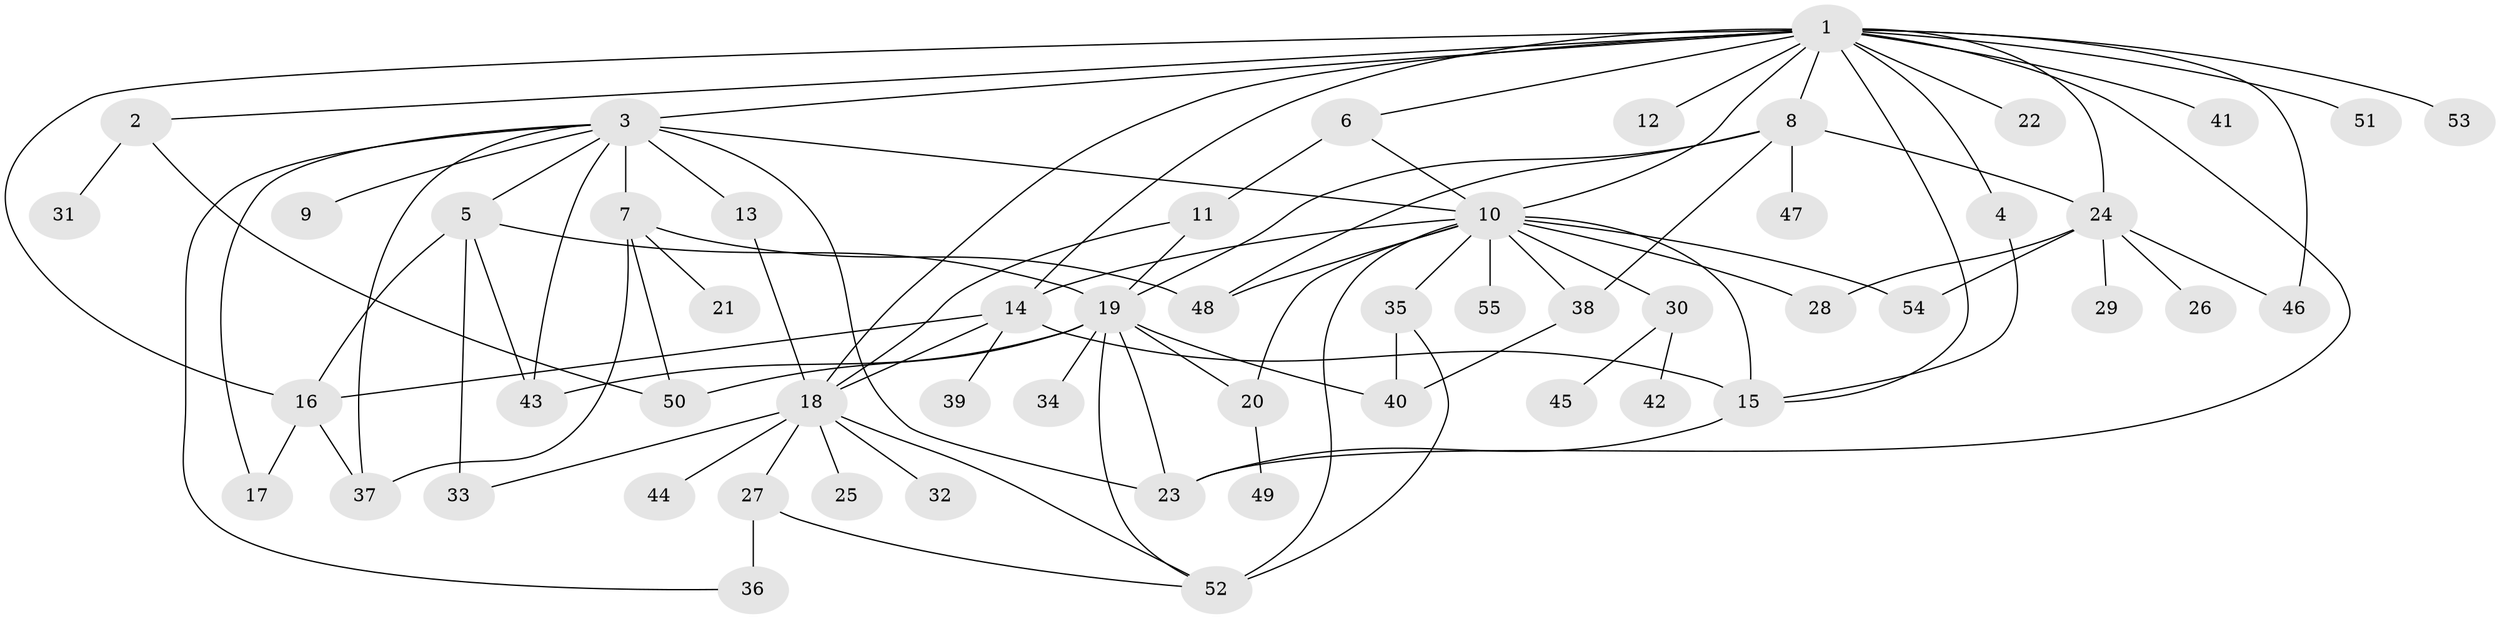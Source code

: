 // original degree distribution, {19: 0.01818181818181818, 4: 0.08181818181818182, 3: 0.10909090909090909, 7: 0.01818181818181818, 5: 0.03636363636363636, 2: 0.22727272727272727, 16: 0.01818181818181818, 1: 0.4636363636363636, 6: 0.00909090909090909, 11: 0.00909090909090909, 8: 0.00909090909090909}
// Generated by graph-tools (version 1.1) at 2025/35/03/09/25 02:35:16]
// undirected, 55 vertices, 93 edges
graph export_dot {
graph [start="1"]
  node [color=gray90,style=filled];
  1;
  2;
  3;
  4;
  5;
  6;
  7;
  8;
  9;
  10;
  11;
  12;
  13;
  14;
  15;
  16;
  17;
  18;
  19;
  20;
  21;
  22;
  23;
  24;
  25;
  26;
  27;
  28;
  29;
  30;
  31;
  32;
  33;
  34;
  35;
  36;
  37;
  38;
  39;
  40;
  41;
  42;
  43;
  44;
  45;
  46;
  47;
  48;
  49;
  50;
  51;
  52;
  53;
  54;
  55;
  1 -- 2 [weight=1.0];
  1 -- 3 [weight=1.0];
  1 -- 4 [weight=1.0];
  1 -- 6 [weight=1.0];
  1 -- 8 [weight=1.0];
  1 -- 10 [weight=1.0];
  1 -- 12 [weight=1.0];
  1 -- 14 [weight=1.0];
  1 -- 15 [weight=1.0];
  1 -- 16 [weight=1.0];
  1 -- 18 [weight=1.0];
  1 -- 22 [weight=1.0];
  1 -- 23 [weight=1.0];
  1 -- 24 [weight=1.0];
  1 -- 41 [weight=1.0];
  1 -- 46 [weight=1.0];
  1 -- 51 [weight=1.0];
  1 -- 53 [weight=1.0];
  2 -- 31 [weight=1.0];
  2 -- 50 [weight=1.0];
  3 -- 5 [weight=1.0];
  3 -- 7 [weight=9.0];
  3 -- 9 [weight=1.0];
  3 -- 10 [weight=1.0];
  3 -- 13 [weight=1.0];
  3 -- 17 [weight=2.0];
  3 -- 23 [weight=1.0];
  3 -- 36 [weight=1.0];
  3 -- 37 [weight=1.0];
  3 -- 43 [weight=1.0];
  4 -- 15 [weight=1.0];
  5 -- 16 [weight=1.0];
  5 -- 19 [weight=1.0];
  5 -- 33 [weight=2.0];
  5 -- 43 [weight=1.0];
  6 -- 10 [weight=1.0];
  6 -- 11 [weight=2.0];
  7 -- 21 [weight=1.0];
  7 -- 37 [weight=1.0];
  7 -- 48 [weight=1.0];
  7 -- 50 [weight=1.0];
  8 -- 19 [weight=1.0];
  8 -- 24 [weight=1.0];
  8 -- 38 [weight=1.0];
  8 -- 47 [weight=1.0];
  8 -- 48 [weight=1.0];
  10 -- 14 [weight=1.0];
  10 -- 15 [weight=2.0];
  10 -- 20 [weight=1.0];
  10 -- 28 [weight=1.0];
  10 -- 30 [weight=1.0];
  10 -- 35 [weight=1.0];
  10 -- 38 [weight=1.0];
  10 -- 48 [weight=1.0];
  10 -- 52 [weight=1.0];
  10 -- 54 [weight=1.0];
  10 -- 55 [weight=1.0];
  11 -- 18 [weight=1.0];
  11 -- 19 [weight=1.0];
  13 -- 18 [weight=1.0];
  14 -- 15 [weight=2.0];
  14 -- 16 [weight=1.0];
  14 -- 18 [weight=6.0];
  14 -- 39 [weight=1.0];
  15 -- 23 [weight=1.0];
  16 -- 17 [weight=1.0];
  16 -- 37 [weight=1.0];
  18 -- 25 [weight=1.0];
  18 -- 27 [weight=1.0];
  18 -- 32 [weight=1.0];
  18 -- 33 [weight=1.0];
  18 -- 44 [weight=1.0];
  18 -- 52 [weight=1.0];
  19 -- 20 [weight=1.0];
  19 -- 23 [weight=1.0];
  19 -- 34 [weight=1.0];
  19 -- 40 [weight=1.0];
  19 -- 43 [weight=1.0];
  19 -- 50 [weight=1.0];
  19 -- 52 [weight=1.0];
  20 -- 49 [weight=1.0];
  24 -- 26 [weight=1.0];
  24 -- 28 [weight=1.0];
  24 -- 29 [weight=1.0];
  24 -- 46 [weight=1.0];
  24 -- 54 [weight=1.0];
  27 -- 36 [weight=2.0];
  27 -- 52 [weight=1.0];
  30 -- 42 [weight=1.0];
  30 -- 45 [weight=1.0];
  35 -- 40 [weight=1.0];
  35 -- 52 [weight=2.0];
  38 -- 40 [weight=1.0];
}
